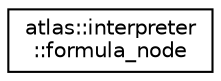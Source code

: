 digraph "Graphical Class Hierarchy"
{
  edge [fontname="Helvetica",fontsize="10",labelfontname="Helvetica",labelfontsize="10"];
  node [fontname="Helvetica",fontsize="10",shape=record];
  rankdir="LR";
  Node1 [label="atlas::interpreter\l::formula_node",height=0.2,width=0.4,color="black", fillcolor="white", style="filled",URL="$structatlas_1_1interpreter_1_1formula__node.html"];
}

